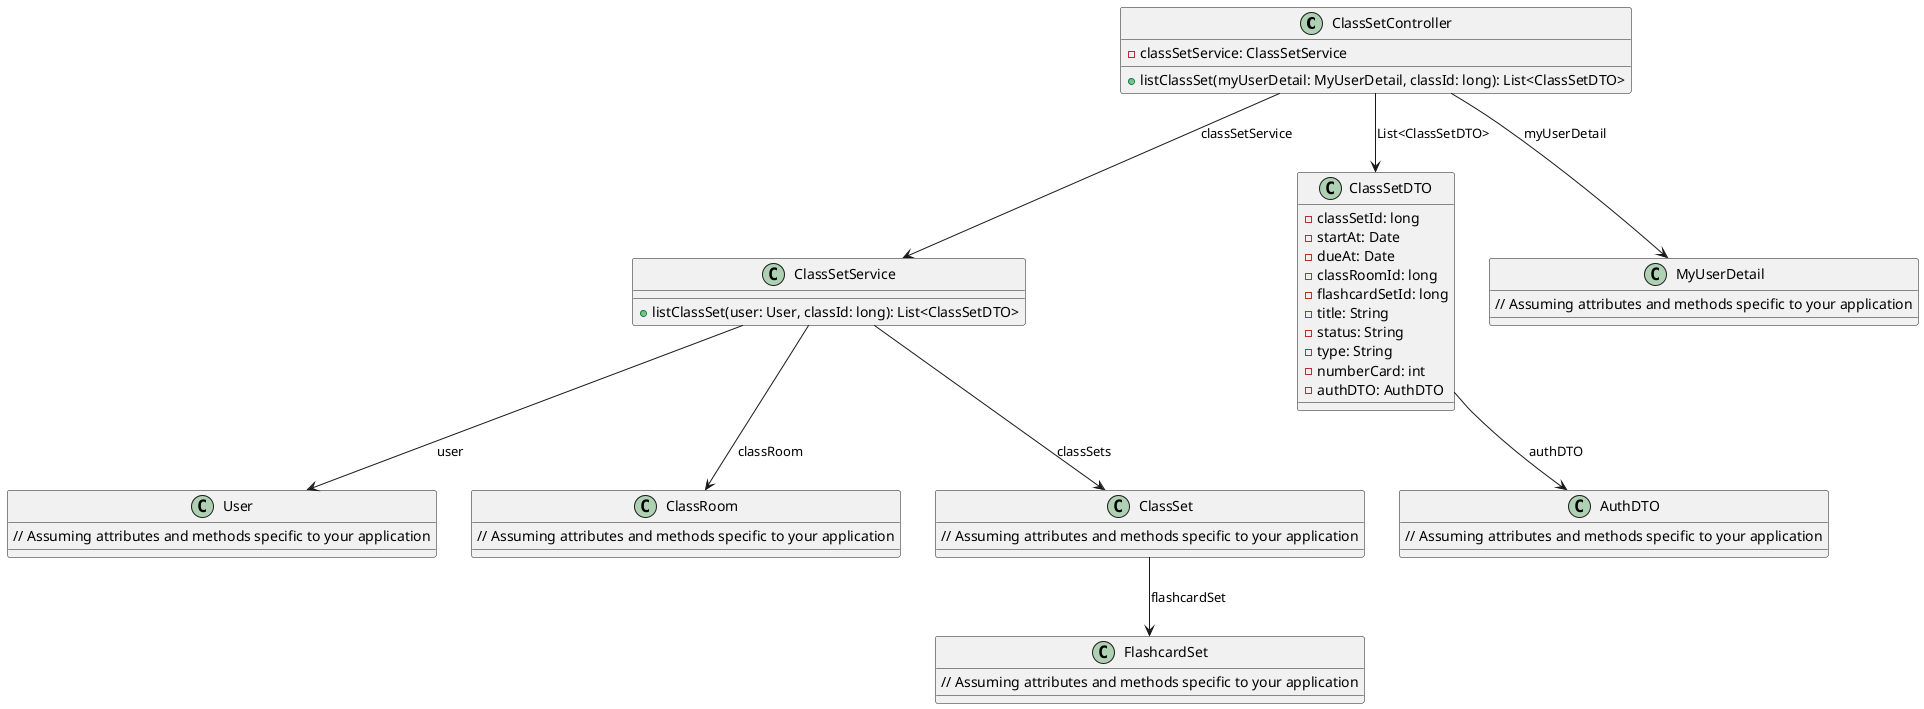 @startuml
class ClassSetController {
    - classSetService: ClassSetService
    + listClassSet(myUserDetail: MyUserDetail, classId: long): List<ClassSetDTO>
}

class ClassSetService {
    + listClassSet(user: User, classId: long): List<ClassSetDTO>
}

class ClassSetDTO {
    - classSetId: long
    - startAt: Date
    - dueAt: Date
    - classRoomId: long
    - flashcardSetId: long
    - title: String
    - status: String
    - type: String
    - numberCard: int
    - authDTO: AuthDTO
}

class MyUserDetail {
    // Assuming attributes and methods specific to your application
}

class User {
    // Assuming attributes and methods specific to your application
}

class ClassRoom {
    // Assuming attributes and methods specific to your application
}

class ClassSet {
    // Assuming attributes and methods specific to your application
}

class FlashcardSet {
    // Assuming attributes and methods specific to your application
}

class AuthDTO {
    // Assuming attributes and methods specific to your application
}

ClassSetController --> ClassSetService: classSetService
ClassSetController --> MyUserDetail: myUserDetail
ClassSetController --> ClassSetDTO: List<ClassSetDTO>
ClassSetService --> User: user
ClassSetService --> ClassRoom: classRoom
ClassSetService --> ClassSet: classSets
ClassSet --> FlashcardSet: flashcardSet
ClassSetDTO --> AuthDTO: authDTO
@enduml